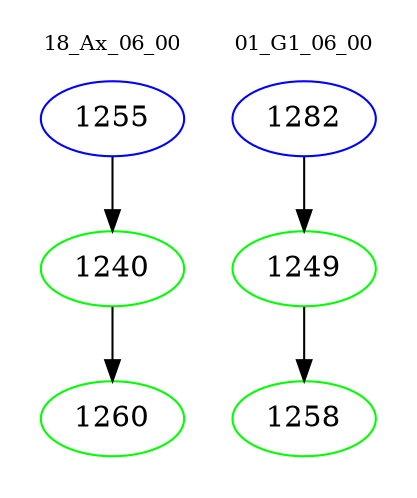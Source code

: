 digraph{
subgraph cluster_0 {
color = white
label = "18_Ax_06_00";
fontsize=10;
T0_1255 [label="1255", color="blue"]
T0_1255 -> T0_1240 [color="black"]
T0_1240 [label="1240", color="green"]
T0_1240 -> T0_1260 [color="black"]
T0_1260 [label="1260", color="green"]
}
subgraph cluster_1 {
color = white
label = "01_G1_06_00";
fontsize=10;
T1_1282 [label="1282", color="blue"]
T1_1282 -> T1_1249 [color="black"]
T1_1249 [label="1249", color="green"]
T1_1249 -> T1_1258 [color="black"]
T1_1258 [label="1258", color="green"]
}
}
